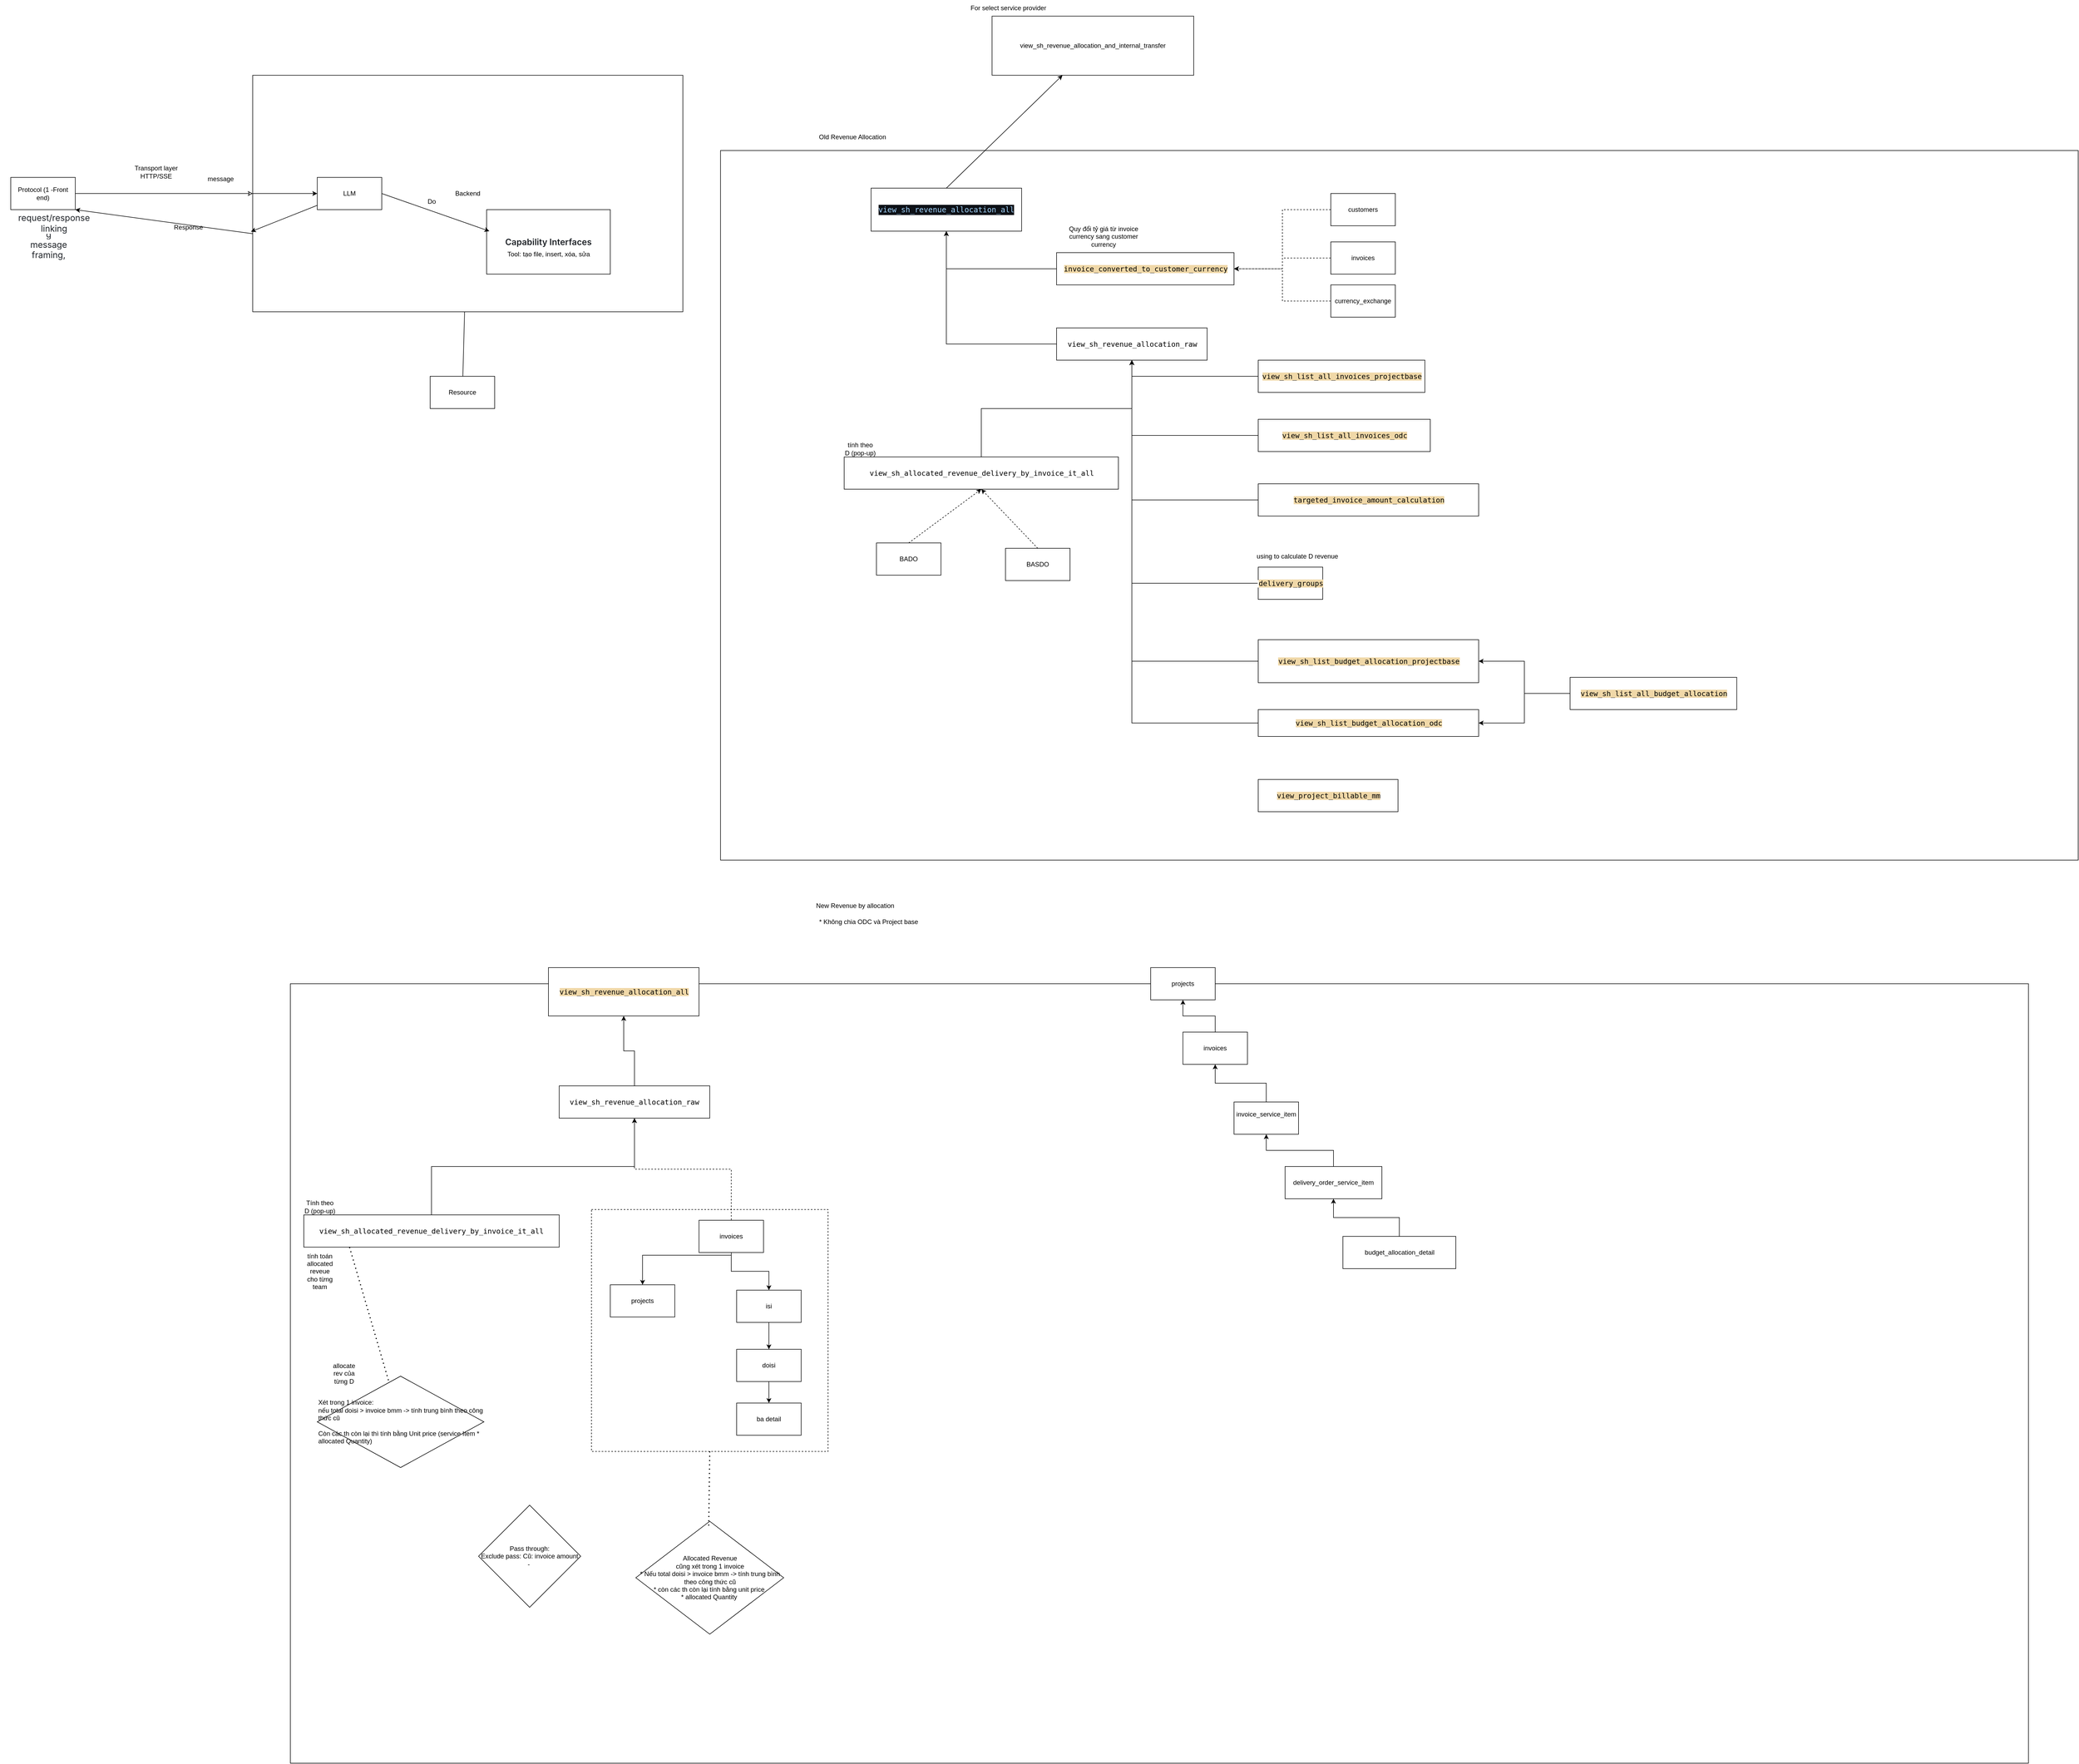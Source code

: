 <mxfile version="26.1.1">
  <diagram name="Page-1" id="I4NRFMBkqHI4F45EO0Cm">
    <mxGraphModel dx="3062" dy="793" grid="1" gridSize="10" guides="1" tooltips="1" connect="1" arrows="1" fold="1" page="1" pageScale="1" pageWidth="850" pageHeight="1100" math="0" shadow="0">
      <root>
        <mxCell id="0" />
        <mxCell id="1" parent="0" />
        <mxCell id="wd6Gwvujd7qIWSVysLDp-3" value="Backend" style="rounded=0;whiteSpace=wrap;html=1;" vertex="1" parent="1">
          <mxGeometry x="-1070" y="240" width="800" height="440" as="geometry" />
        </mxCell>
        <mxCell id="wd6Gwvujd7qIWSVysLDp-8" value="&lt;strong style=&quot;box-sizing: border-box; font-weight: var(--base-text-weight-semibold, 600); color: rgb(31, 35, 40); font-family: -apple-system, BlinkMacSystemFont, &amp;quot;Segoe UI&amp;quot;, &amp;quot;Noto Sans&amp;quot;, Helvetica, Arial, sans-serif, &amp;quot;Apple Color Emoji&amp;quot;, &amp;quot;Segoe UI Emoji&amp;quot;; font-size: 16px; font-style: normal; font-variant-ligatures: normal; font-variant-caps: normal; letter-spacing: normal; orphans: 2; text-align: left; text-indent: 0px; text-transform: none; widows: 2; word-spacing: 0px; -webkit-text-stroke-width: 0px; white-space: normal; background-color: rgb(255, 255, 255); text-decoration-thickness: initial; text-decoration-style: initial; text-decoration-color: initial;&quot;&gt;Capability Interfaces&lt;/strong&gt;" style="rounded=0;whiteSpace=wrap;html=1;" vertex="1" parent="1">
          <mxGeometry x="-635" y="490" width="230" height="120" as="geometry" />
        </mxCell>
        <mxCell id="5RvJ00vYP2rqRDzXkOa7-46" value="" style="rounded=0;whiteSpace=wrap;html=1;" parent="1" vertex="1">
          <mxGeometry x="-1000" y="1930" width="3232.5" height="1450" as="geometry" />
        </mxCell>
        <mxCell id="5RvJ00vYP2rqRDzXkOa7-91" value="" style="rounded=0;whiteSpace=wrap;html=1;dashed=1;" parent="1" vertex="1">
          <mxGeometry x="-440" y="2350" width="440" height="450" as="geometry" />
        </mxCell>
        <mxCell id="5RvJ00vYP2rqRDzXkOa7-1" value="" style="rounded=0;whiteSpace=wrap;html=1;" parent="1" vertex="1">
          <mxGeometry x="-200" y="380" width="2525" height="1320" as="geometry" />
        </mxCell>
        <mxCell id="5RvJ00vYP2rqRDzXkOa7-2" value="Old Revenue Allocation" style="text;html=1;align=center;verticalAlign=middle;resizable=0;points=[];autosize=1;strokeColor=none;fillColor=none;" parent="1" vertex="1">
          <mxGeometry x="-30" y="340" width="150" height="30" as="geometry" />
        </mxCell>
        <mxCell id="5RvJ00vYP2rqRDzXkOa7-3" value="&lt;div style=&quot;color: rgb(230, 237, 243); background-color: rgb(13, 17, 23); font-family: &amp;quot;Droid Sans Mono&amp;quot;, &amp;quot;monospace&amp;quot;, monospace; font-size: 14px; line-height: 19px; white-space: pre;&quot;&gt;&lt;span style=&quot;color: #a5d6ff;&quot;&gt;view_sh_revenue_allocation_all&lt;/span&gt;&lt;/div&gt;" style="rounded=0;whiteSpace=wrap;html=1;" parent="1" vertex="1">
          <mxGeometry x="80" y="450" width="280" height="80" as="geometry" />
        </mxCell>
        <mxCell id="5RvJ00vYP2rqRDzXkOa7-5" style="edgeStyle=orthogonalEdgeStyle;rounded=0;orthogonalLoop=1;jettySize=auto;html=1;entryX=0.5;entryY=1;entryDx=0;entryDy=0;" parent="1" source="5RvJ00vYP2rqRDzXkOa7-4" target="5RvJ00vYP2rqRDzXkOa7-3" edge="1">
          <mxGeometry relative="1" as="geometry" />
        </mxCell>
        <mxCell id="5RvJ00vYP2rqRDzXkOa7-4" value="&lt;span style=&quot;background-color:#ffffff;padding:0px 0px 0px 2px;&quot;&gt;&lt;span style=&quot;font-family: Monospace; font-size: 10pt; white-space: pre;&quot;&gt;&lt;span style=&quot;background-color: rgb(240, 216, 168);&quot;&gt;invoice_converted_to_customer_currency&lt;/span&gt;&lt;/span&gt;&lt;/span&gt;" style="rounded=0;whiteSpace=wrap;html=1;" parent="1" vertex="1">
          <mxGeometry x="425" y="570" width="330" height="60" as="geometry" />
        </mxCell>
        <mxCell id="5RvJ00vYP2rqRDzXkOa7-7" style="edgeStyle=orthogonalEdgeStyle;rounded=0;orthogonalLoop=1;jettySize=auto;html=1;entryX=0.5;entryY=1;entryDx=0;entryDy=0;" parent="1" source="5RvJ00vYP2rqRDzXkOa7-6" target="5RvJ00vYP2rqRDzXkOa7-3" edge="1">
          <mxGeometry relative="1" as="geometry">
            <mxPoint x="220" y="540" as="targetPoint" />
          </mxGeometry>
        </mxCell>
        <mxCell id="5RvJ00vYP2rqRDzXkOa7-6" value="&lt;span style=&quot;background-color:#ffffff;padding:0px 0px 0px 2px;&quot;&gt;&lt;span style=&quot;font-family: Monospace; font-size: 10pt; white-space: pre;&quot;&gt;view_sh_revenue_allocation_raw&lt;/span&gt;&lt;/span&gt;" style="rounded=0;whiteSpace=wrap;html=1;" parent="1" vertex="1">
          <mxGeometry x="425" y="710" width="280" height="60" as="geometry" />
        </mxCell>
        <mxCell id="5RvJ00vYP2rqRDzXkOa7-9" value="" style="edgeStyle=orthogonalEdgeStyle;rounded=0;orthogonalLoop=1;jettySize=auto;html=1;" parent="1" source="5RvJ00vYP2rqRDzXkOa7-8" target="5RvJ00vYP2rqRDzXkOa7-6" edge="1">
          <mxGeometry relative="1" as="geometry" />
        </mxCell>
        <mxCell id="5RvJ00vYP2rqRDzXkOa7-8" value="&lt;span style=&quot;background-color:#ffffff;padding:0px 0px 0px 2px;&quot;&gt;&lt;span style=&quot;font-family: Monospace; font-size: 10pt; white-space: pre;&quot;&gt;&lt;span style=&quot;background-color: rgb(240, 216, 168);&quot;&gt;view_sh_list_all_invoices_odc&lt;/span&gt;&lt;/span&gt;&lt;/span&gt;" style="rounded=0;whiteSpace=wrap;html=1;" parent="1" vertex="1">
          <mxGeometry x="800" y="880" width="320" height="60" as="geometry" />
        </mxCell>
        <mxCell id="5RvJ00vYP2rqRDzXkOa7-12" style="edgeStyle=orthogonalEdgeStyle;rounded=0;orthogonalLoop=1;jettySize=auto;html=1;entryX=0.5;entryY=1;entryDx=0;entryDy=0;" parent="1" source="5RvJ00vYP2rqRDzXkOa7-10" target="5RvJ00vYP2rqRDzXkOa7-6" edge="1">
          <mxGeometry relative="1" as="geometry" />
        </mxCell>
        <mxCell id="5RvJ00vYP2rqRDzXkOa7-10" value="&lt;span style=&quot;background-color:#ffffff;padding:0px 0px 0px 2px;&quot;&gt;&lt;span style=&quot;font-family: Monospace; font-size: 10pt; white-space: pre;&quot;&gt;&lt;span style=&quot;background-color: rgb(240, 216, 168);&quot;&gt;view_sh_list_all_invoices_projectbase&lt;/span&gt;&lt;/span&gt;&lt;/span&gt;" style="rounded=0;whiteSpace=wrap;html=1;" parent="1" vertex="1">
          <mxGeometry x="800" y="770" width="310" height="60" as="geometry" />
        </mxCell>
        <mxCell id="5RvJ00vYP2rqRDzXkOa7-21" style="edgeStyle=orthogonalEdgeStyle;rounded=0;orthogonalLoop=1;jettySize=auto;html=1;" parent="1" source="5RvJ00vYP2rqRDzXkOa7-13" target="5RvJ00vYP2rqRDzXkOa7-6" edge="1">
          <mxGeometry relative="1" as="geometry" />
        </mxCell>
        <mxCell id="5RvJ00vYP2rqRDzXkOa7-13" value="&lt;span style=&quot;background-color:#ffffff;padding:0px 0px 0px 2px;&quot;&gt;&lt;span style=&quot;font-family: Monospace; font-size: 10pt; white-space: pre;&quot;&gt;&lt;span style=&quot;background-color: rgb(240, 216, 168);&quot;&gt;targeted_invoice_amount_calculation&lt;/span&gt;&lt;/span&gt;&lt;/span&gt;" style="rounded=0;whiteSpace=wrap;html=1;" parent="1" vertex="1">
          <mxGeometry x="800" y="1000" width="410" height="60" as="geometry" />
        </mxCell>
        <mxCell id="5RvJ00vYP2rqRDzXkOa7-22" style="edgeStyle=orthogonalEdgeStyle;rounded=0;orthogonalLoop=1;jettySize=auto;html=1;entryX=0.5;entryY=1;entryDx=0;entryDy=0;" parent="1" source="5RvJ00vYP2rqRDzXkOa7-16" target="5RvJ00vYP2rqRDzXkOa7-6" edge="1">
          <mxGeometry relative="1" as="geometry" />
        </mxCell>
        <mxCell id="5RvJ00vYP2rqRDzXkOa7-16" value="&lt;span style=&quot;background-color:#ffffff;padding:0px 0px 0px 2px;&quot;&gt;&lt;span style=&quot;font-family: Monospace; font-size: 10pt; white-space: pre;&quot;&gt;&lt;span style=&quot;background-color: rgb(240, 216, 168);&quot;&gt;delivery_groups&lt;/span&gt;&lt;/span&gt;&lt;/span&gt;" style="rounded=0;whiteSpace=wrap;html=1;" parent="1" vertex="1">
          <mxGeometry x="800" y="1155" width="120" height="60" as="geometry" />
        </mxCell>
        <mxCell id="5RvJ00vYP2rqRDzXkOa7-19" value="using to calculate D revenue" style="text;html=1;align=center;verticalAlign=middle;whiteSpace=wrap;rounded=0;" parent="1" vertex="1">
          <mxGeometry x="787.5" y="1120" width="170" height="30" as="geometry" />
        </mxCell>
        <mxCell id="5RvJ00vYP2rqRDzXkOa7-23" value="New Revenue by allocation" style="text;html=1;align=center;verticalAlign=middle;resizable=0;points=[];autosize=1;strokeColor=none;fillColor=none;" parent="1" vertex="1">
          <mxGeometry x="-35" y="1770" width="170" height="30" as="geometry" />
        </mxCell>
        <mxCell id="5RvJ00vYP2rqRDzXkOa7-25" value="* Không chia ODC và Project base" style="text;html=1;align=center;verticalAlign=middle;resizable=0;points=[];autosize=1;strokeColor=none;fillColor=none;" parent="1" vertex="1">
          <mxGeometry x="-30" y="1800" width="210" height="30" as="geometry" />
        </mxCell>
        <mxCell id="5RvJ00vYP2rqRDzXkOa7-37" style="edgeStyle=orthogonalEdgeStyle;rounded=0;orthogonalLoop=1;jettySize=auto;html=1;entryX=0.5;entryY=1;entryDx=0;entryDy=0;" parent="1" source="5RvJ00vYP2rqRDzXkOa7-27" target="5RvJ00vYP2rqRDzXkOa7-6" edge="1">
          <mxGeometry relative="1" as="geometry" />
        </mxCell>
        <mxCell id="5RvJ00vYP2rqRDzXkOa7-27" value="&lt;span style=&quot;background-color:#ffffff;padding:0px 0px 0px 2px;&quot;&gt;&lt;span style=&quot;font-family: Monospace; font-size: 10pt; white-space: pre;&quot;&gt;&lt;span style=&quot;background-color: rgb(240, 216, 168);&quot;&gt;view_sh_list_budget_allocation_projectbase&lt;/span&gt;&lt;/span&gt;&lt;/span&gt;" style="rounded=0;whiteSpace=wrap;html=1;" parent="1" vertex="1">
          <mxGeometry x="800" y="1290" width="410" height="80" as="geometry" />
        </mxCell>
        <mxCell id="5RvJ00vYP2rqRDzXkOa7-38" style="edgeStyle=orthogonalEdgeStyle;rounded=0;orthogonalLoop=1;jettySize=auto;html=1;entryX=0.5;entryY=1;entryDx=0;entryDy=0;" parent="1" source="5RvJ00vYP2rqRDzXkOa7-28" target="5RvJ00vYP2rqRDzXkOa7-6" edge="1">
          <mxGeometry relative="1" as="geometry" />
        </mxCell>
        <mxCell id="5RvJ00vYP2rqRDzXkOa7-28" value="&lt;span style=&quot;background-color:#ffffff;padding:0px 0px 0px 2px;&quot;&gt;&lt;span style=&quot;color:#000000;background-color:#ffffff;font-family:&amp;quot;Monospace&amp;quot;;font-size:10pt;white-space:pre;&quot;&gt;&lt;span style=&quot;color:#000000;background-color:#f0d8a8;&quot;&gt;view_sh_list_budget_allocation_odc&lt;/span&gt;&lt;/span&gt;&lt;/span&gt;" style="rounded=0;whiteSpace=wrap;html=1;" parent="1" vertex="1">
          <mxGeometry x="800" y="1420" width="410" height="50" as="geometry" />
        </mxCell>
        <mxCell id="5RvJ00vYP2rqRDzXkOa7-32" value="&lt;span style=&quot;background-color:#ffffff;padding:0px 0px 0px 2px;&quot;&gt;&lt;span style=&quot;font-family: Monospace; font-size: 10pt; white-space: pre;&quot;&gt;&lt;span style=&quot;background-color: rgb(240, 216, 168);&quot;&gt;view_project_billable_mm&lt;/span&gt;&lt;/span&gt;&lt;/span&gt;" style="rounded=0;whiteSpace=wrap;html=1;" parent="1" vertex="1">
          <mxGeometry x="800" y="1550" width="260" height="60" as="geometry" />
        </mxCell>
        <mxCell id="5RvJ00vYP2rqRDzXkOa7-35" style="edgeStyle=orthogonalEdgeStyle;rounded=0;orthogonalLoop=1;jettySize=auto;html=1;entryX=1;entryY=0.5;entryDx=0;entryDy=0;" parent="1" source="5RvJ00vYP2rqRDzXkOa7-34" target="5RvJ00vYP2rqRDzXkOa7-27" edge="1">
          <mxGeometry relative="1" as="geometry" />
        </mxCell>
        <mxCell id="5RvJ00vYP2rqRDzXkOa7-36" style="edgeStyle=orthogonalEdgeStyle;rounded=0;orthogonalLoop=1;jettySize=auto;html=1;" parent="1" source="5RvJ00vYP2rqRDzXkOa7-34" target="5RvJ00vYP2rqRDzXkOa7-28" edge="1">
          <mxGeometry relative="1" as="geometry" />
        </mxCell>
        <mxCell id="5RvJ00vYP2rqRDzXkOa7-34" value="&lt;span style=&quot;background-color:#ffffff;padding:0px 0px 0px 2px;&quot;&gt;&lt;span style=&quot;font-family: Monospace; font-size: 10pt; white-space: pre;&quot;&gt;&lt;span style=&quot;background-color: rgb(240, 216, 168);&quot;&gt;view_sh_list_all_budget_allocation&lt;/span&gt;&lt;/span&gt;&lt;/span&gt;" style="rounded=0;whiteSpace=wrap;html=1;" parent="1" vertex="1">
          <mxGeometry x="1380" y="1360" width="310" height="60" as="geometry" />
        </mxCell>
        <mxCell id="5RvJ00vYP2rqRDzXkOa7-40" style="edgeStyle=orthogonalEdgeStyle;rounded=0;orthogonalLoop=1;jettySize=auto;html=1;entryX=0.5;entryY=1;entryDx=0;entryDy=0;" parent="1" source="5RvJ00vYP2rqRDzXkOa7-39" target="5RvJ00vYP2rqRDzXkOa7-6" edge="1">
          <mxGeometry relative="1" as="geometry" />
        </mxCell>
        <mxCell id="5RvJ00vYP2rqRDzXkOa7-39" value="&lt;span style=&quot;background-color:#ffffff;padding:0px 0px 0px 2px;&quot;&gt;&lt;span style=&quot;color:#000000;background-color:#ffffff;font-family:&amp;quot;Monospace&amp;quot;;font-size:10pt;white-space:pre;&quot;&gt;&lt;span style=&quot;color:#000000;&quot;&gt;view_sh_allocated_revenue_delivery_by_invoice_it_all&lt;/span&gt;&lt;/span&gt;&lt;/span&gt;" style="rounded=0;whiteSpace=wrap;html=1;" parent="1" vertex="1">
          <mxGeometry x="30" y="950" width="510" height="60" as="geometry" />
        </mxCell>
        <mxCell id="5RvJ00vYP2rqRDzXkOa7-41" value="" style="endArrow=classic;dashed=1;html=1;rounded=0;entryX=0.5;entryY=1;entryDx=0;entryDy=0;exitX=0.5;exitY=0;exitDx=0;exitDy=0;endFill=1;" parent="1" source="5RvJ00vYP2rqRDzXkOa7-42" target="5RvJ00vYP2rqRDzXkOa7-39" edge="1">
          <mxGeometry width="50" height="50" relative="1" as="geometry">
            <mxPoint x="200" y="1040" as="sourcePoint" />
            <mxPoint x="250" y="990" as="targetPoint" />
          </mxGeometry>
        </mxCell>
        <mxCell id="5RvJ00vYP2rqRDzXkOa7-42" value="BADO" style="rounded=0;whiteSpace=wrap;html=1;" parent="1" vertex="1">
          <mxGeometry x="90" y="1110" width="120" height="60" as="geometry" />
        </mxCell>
        <mxCell id="5RvJ00vYP2rqRDzXkOa7-43" value="BASDO" style="rounded=0;whiteSpace=wrap;html=1;" parent="1" vertex="1">
          <mxGeometry x="330" y="1120" width="120" height="60" as="geometry" />
        </mxCell>
        <mxCell id="5RvJ00vYP2rqRDzXkOa7-44" value="" style="endArrow=classic;dashed=1;html=1;rounded=0;entryX=0.5;entryY=1;entryDx=0;entryDy=0;exitX=0.5;exitY=0;exitDx=0;exitDy=0;startArrow=none;startFill=0;endFill=1;" parent="1" source="5RvJ00vYP2rqRDzXkOa7-43" target="5RvJ00vYP2rqRDzXkOa7-39" edge="1">
          <mxGeometry width="50" height="50" relative="1" as="geometry">
            <mxPoint x="200" y="1040" as="sourcePoint" />
            <mxPoint x="250" y="990" as="targetPoint" />
          </mxGeometry>
        </mxCell>
        <mxCell id="5RvJ00vYP2rqRDzXkOa7-45" value="Quy đổi tỷ giá từ invoice currency sang customer currency" style="text;html=1;align=center;verticalAlign=middle;whiteSpace=wrap;rounded=0;" parent="1" vertex="1">
          <mxGeometry x="425" y="510" width="175" height="60" as="geometry" />
        </mxCell>
        <mxCell id="5RvJ00vYP2rqRDzXkOa7-49" value="&lt;span style=&quot;background-color:#ffffff;padding:0px 0px 0px 2px;&quot;&gt;&lt;span style=&quot;font-family: Monospace; font-size: 10pt; white-space: pre;&quot;&gt;&lt;span style=&quot;background-color: rgb(240, 216, 168);&quot;&gt;view_sh_revenue_allocation_all&lt;/span&gt;&lt;/span&gt;&lt;/span&gt;" style="rounded=0;whiteSpace=wrap;html=1;" parent="1" vertex="1">
          <mxGeometry x="-520" y="1900" width="280" height="90" as="geometry" />
        </mxCell>
        <mxCell id="5RvJ00vYP2rqRDzXkOa7-60" style="edgeStyle=orthogonalEdgeStyle;rounded=0;orthogonalLoop=1;jettySize=auto;html=1;" parent="1" source="5RvJ00vYP2rqRDzXkOa7-50" target="5RvJ00vYP2rqRDzXkOa7-51" edge="1">
          <mxGeometry relative="1" as="geometry" />
        </mxCell>
        <mxCell id="5RvJ00vYP2rqRDzXkOa7-50" value="invoices" style="rounded=0;whiteSpace=wrap;html=1;" parent="1" vertex="1">
          <mxGeometry x="660" y="2020" width="120" height="60" as="geometry" />
        </mxCell>
        <mxCell id="5RvJ00vYP2rqRDzXkOa7-51" value="projects" style="rounded=0;whiteSpace=wrap;html=1;" parent="1" vertex="1">
          <mxGeometry x="600" y="1900" width="120" height="60" as="geometry" />
        </mxCell>
        <mxCell id="5RvJ00vYP2rqRDzXkOa7-56" style="edgeStyle=orthogonalEdgeStyle;rounded=0;orthogonalLoop=1;jettySize=auto;html=1;entryX=1;entryY=0.5;entryDx=0;entryDy=0;dashed=1;" parent="1" source="5RvJ00vYP2rqRDzXkOa7-53" target="5RvJ00vYP2rqRDzXkOa7-4" edge="1">
          <mxGeometry relative="1" as="geometry" />
        </mxCell>
        <mxCell id="5RvJ00vYP2rqRDzXkOa7-53" value="customers" style="rounded=0;whiteSpace=wrap;html=1;" parent="1" vertex="1">
          <mxGeometry x="935" y="460" width="120" height="60" as="geometry" />
        </mxCell>
        <mxCell id="5RvJ00vYP2rqRDzXkOa7-57" style="edgeStyle=orthogonalEdgeStyle;rounded=0;orthogonalLoop=1;jettySize=auto;html=1;entryX=1;entryY=0.5;entryDx=0;entryDy=0;dashed=1;" parent="1" source="5RvJ00vYP2rqRDzXkOa7-54" target="5RvJ00vYP2rqRDzXkOa7-4" edge="1">
          <mxGeometry relative="1" as="geometry" />
        </mxCell>
        <mxCell id="5RvJ00vYP2rqRDzXkOa7-54" value="invoices" style="rounded=0;whiteSpace=wrap;html=1;" parent="1" vertex="1">
          <mxGeometry x="935" y="550" width="120" height="60" as="geometry" />
        </mxCell>
        <mxCell id="5RvJ00vYP2rqRDzXkOa7-59" style="edgeStyle=orthogonalEdgeStyle;rounded=0;orthogonalLoop=1;jettySize=auto;html=1;entryX=1;entryY=0.5;entryDx=0;entryDy=0;dashed=1;" parent="1" source="5RvJ00vYP2rqRDzXkOa7-55" target="5RvJ00vYP2rqRDzXkOa7-4" edge="1">
          <mxGeometry relative="1" as="geometry" />
        </mxCell>
        <mxCell id="5RvJ00vYP2rqRDzXkOa7-55" value="currency_exchange" style="rounded=0;whiteSpace=wrap;html=1;" parent="1" vertex="1">
          <mxGeometry x="935" y="630" width="120" height="60" as="geometry" />
        </mxCell>
        <mxCell id="5RvJ00vYP2rqRDzXkOa7-62" style="edgeStyle=orthogonalEdgeStyle;rounded=0;orthogonalLoop=1;jettySize=auto;html=1;entryX=0.5;entryY=1;entryDx=0;entryDy=0;" parent="1" source="5RvJ00vYP2rqRDzXkOa7-61" target="5RvJ00vYP2rqRDzXkOa7-50" edge="1">
          <mxGeometry relative="1" as="geometry" />
        </mxCell>
        <mxCell id="5RvJ00vYP2rqRDzXkOa7-61" value="invoice_service_item&lt;div&gt;&lt;br&gt;&lt;/div&gt;" style="rounded=0;whiteSpace=wrap;html=1;" parent="1" vertex="1">
          <mxGeometry x="755" y="2150" width="120" height="60" as="geometry" />
        </mxCell>
        <mxCell id="5RvJ00vYP2rqRDzXkOa7-64" style="edgeStyle=orthogonalEdgeStyle;rounded=0;orthogonalLoop=1;jettySize=auto;html=1;entryX=0.5;entryY=1;entryDx=0;entryDy=0;" parent="1" source="5RvJ00vYP2rqRDzXkOa7-63" target="5RvJ00vYP2rqRDzXkOa7-61" edge="1">
          <mxGeometry relative="1" as="geometry" />
        </mxCell>
        <mxCell id="5RvJ00vYP2rqRDzXkOa7-63" value="delivery_order_service_item" style="rounded=0;whiteSpace=wrap;html=1;" parent="1" vertex="1">
          <mxGeometry x="850" y="2270" width="180" height="60" as="geometry" />
        </mxCell>
        <mxCell id="5RvJ00vYP2rqRDzXkOa7-66" style="edgeStyle=orthogonalEdgeStyle;rounded=0;orthogonalLoop=1;jettySize=auto;html=1;entryX=0.5;entryY=1;entryDx=0;entryDy=0;" parent="1" source="5RvJ00vYP2rqRDzXkOa7-65" target="5RvJ00vYP2rqRDzXkOa7-63" edge="1">
          <mxGeometry relative="1" as="geometry" />
        </mxCell>
        <mxCell id="5RvJ00vYP2rqRDzXkOa7-65" value="budget_allocation_detail" style="rounded=0;whiteSpace=wrap;html=1;" parent="1" vertex="1">
          <mxGeometry x="957.5" y="2400" width="210" height="60" as="geometry" />
        </mxCell>
        <mxCell id="5RvJ00vYP2rqRDzXkOa7-68" style="edgeStyle=orthogonalEdgeStyle;rounded=0;orthogonalLoop=1;jettySize=auto;html=1;" parent="1" source="5RvJ00vYP2rqRDzXkOa7-67" target="5RvJ00vYP2rqRDzXkOa7-71" edge="1">
          <mxGeometry relative="1" as="geometry" />
        </mxCell>
        <mxCell id="5RvJ00vYP2rqRDzXkOa7-67" value="&lt;span style=&quot;font-family: monospace; font-size: 13.333px; white-space: pre; background-color: rgb(255, 255, 255);&quot;&gt;view_sh_allocated_revenue_delivery_by_invoice_it_all&lt;/span&gt;" style="rounded=0;whiteSpace=wrap;html=1;" parent="1" vertex="1">
          <mxGeometry x="-975" y="2360" width="475" height="60" as="geometry" />
        </mxCell>
        <mxCell id="5RvJ00vYP2rqRDzXkOa7-73" style="edgeStyle=orthogonalEdgeStyle;rounded=0;orthogonalLoop=1;jettySize=auto;html=1;entryX=0.5;entryY=1;entryDx=0;entryDy=0;" parent="1" source="5RvJ00vYP2rqRDzXkOa7-71" target="5RvJ00vYP2rqRDzXkOa7-49" edge="1">
          <mxGeometry relative="1" as="geometry" />
        </mxCell>
        <mxCell id="5RvJ00vYP2rqRDzXkOa7-82" style="edgeStyle=orthogonalEdgeStyle;rounded=0;orthogonalLoop=1;jettySize=auto;html=1;entryX=0.5;entryY=0;entryDx=0;entryDy=0;dashed=1;endArrow=none;endFill=1;startFill=1;startArrow=classic;" parent="1" source="5RvJ00vYP2rqRDzXkOa7-71" target="5RvJ00vYP2rqRDzXkOa7-78" edge="1">
          <mxGeometry relative="1" as="geometry" />
        </mxCell>
        <mxCell id="5RvJ00vYP2rqRDzXkOa7-71" value="&lt;span style=&quot;font-family: monospace; font-size: 13.333px; white-space: pre; background-color: rgb(255, 255, 255);&quot;&gt;view_sh_revenue_allocation_raw&lt;/span&gt;" style="rounded=0;whiteSpace=wrap;html=1;" parent="1" vertex="1">
          <mxGeometry x="-500" y="2120" width="280" height="60" as="geometry" />
        </mxCell>
        <mxCell id="5RvJ00vYP2rqRDzXkOa7-74" value="Tính theo D (pop-up)" style="text;html=1;align=center;verticalAlign=middle;whiteSpace=wrap;rounded=0;" parent="1" vertex="1">
          <mxGeometry x="-975" y="2330" width="60" height="30" as="geometry" />
        </mxCell>
        <mxCell id="5RvJ00vYP2rqRDzXkOa7-75" value="tính theo D (pop-up)" style="text;html=1;align=center;verticalAlign=middle;whiteSpace=wrap;rounded=0;" parent="1" vertex="1">
          <mxGeometry x="30" y="920" width="60" height="30" as="geometry" />
        </mxCell>
        <mxCell id="5RvJ00vYP2rqRDzXkOa7-81" value="" style="edgeStyle=orthogonalEdgeStyle;rounded=0;orthogonalLoop=1;jettySize=auto;html=1;" parent="1" source="5RvJ00vYP2rqRDzXkOa7-78" target="5RvJ00vYP2rqRDzXkOa7-79" edge="1">
          <mxGeometry relative="1" as="geometry">
            <Array as="points">
              <mxPoint x="-290" y="2435" />
              <mxPoint x="-280" y="2435" />
            </Array>
          </mxGeometry>
        </mxCell>
        <mxCell id="5RvJ00vYP2rqRDzXkOa7-84" style="edgeStyle=orthogonalEdgeStyle;rounded=0;orthogonalLoop=1;jettySize=auto;html=1;" parent="1" source="5RvJ00vYP2rqRDzXkOa7-78" target="5RvJ00vYP2rqRDzXkOa7-83" edge="1">
          <mxGeometry relative="1" as="geometry" />
        </mxCell>
        <mxCell id="5RvJ00vYP2rqRDzXkOa7-78" value="invoices" style="rounded=0;whiteSpace=wrap;html=1;" parent="1" vertex="1">
          <mxGeometry x="-240" y="2370" width="120" height="60" as="geometry" />
        </mxCell>
        <mxCell id="5RvJ00vYP2rqRDzXkOa7-79" value="projects" style="rounded=0;whiteSpace=wrap;html=1;" parent="1" vertex="1">
          <mxGeometry x="-405" y="2490" width="120" height="60" as="geometry" />
        </mxCell>
        <mxCell id="5RvJ00vYP2rqRDzXkOa7-86" style="edgeStyle=orthogonalEdgeStyle;rounded=0;orthogonalLoop=1;jettySize=auto;html=1;entryX=0.5;entryY=0;entryDx=0;entryDy=0;" parent="1" source="5RvJ00vYP2rqRDzXkOa7-83" target="5RvJ00vYP2rqRDzXkOa7-85" edge="1">
          <mxGeometry relative="1" as="geometry" />
        </mxCell>
        <mxCell id="5RvJ00vYP2rqRDzXkOa7-83" value="isi" style="rounded=0;whiteSpace=wrap;html=1;" parent="1" vertex="1">
          <mxGeometry x="-170" y="2500" width="120" height="60" as="geometry" />
        </mxCell>
        <mxCell id="5RvJ00vYP2rqRDzXkOa7-88" style="edgeStyle=orthogonalEdgeStyle;rounded=0;orthogonalLoop=1;jettySize=auto;html=1;" parent="1" source="5RvJ00vYP2rqRDzXkOa7-85" target="5RvJ00vYP2rqRDzXkOa7-87" edge="1">
          <mxGeometry relative="1" as="geometry" />
        </mxCell>
        <mxCell id="5RvJ00vYP2rqRDzXkOa7-85" value="doisi" style="rounded=0;whiteSpace=wrap;html=1;" parent="1" vertex="1">
          <mxGeometry x="-170" y="2610" width="120" height="60" as="geometry" />
        </mxCell>
        <mxCell id="5RvJ00vYP2rqRDzXkOa7-87" value="ba detail" style="rounded=0;whiteSpace=wrap;html=1;" parent="1" vertex="1">
          <mxGeometry x="-170" y="2710" width="120" height="60" as="geometry" />
        </mxCell>
        <mxCell id="5RvJ00vYP2rqRDzXkOa7-89" value="tính toán allocated reveue cho từng team" style="text;html=1;align=center;verticalAlign=middle;whiteSpace=wrap;rounded=0;" parent="1" vertex="1">
          <mxGeometry x="-975" y="2450" width="60" height="30" as="geometry" />
        </mxCell>
        <mxCell id="5RvJ00vYP2rqRDzXkOa7-93" value="" style="endArrow=none;dashed=1;html=1;dashPattern=1 3;strokeWidth=2;rounded=0;exitX=0.179;exitY=1;exitDx=0;exitDy=0;exitPerimeter=0;" parent="1" source="5RvJ00vYP2rqRDzXkOa7-67" target="5RvJ00vYP2rqRDzXkOa7-95" edge="1">
          <mxGeometry width="50" height="50" relative="1" as="geometry">
            <mxPoint x="-540" y="2500" as="sourcePoint" />
            <mxPoint x="-490" y="2450" as="targetPoint" />
          </mxGeometry>
        </mxCell>
        <mxCell id="5RvJ00vYP2rqRDzXkOa7-95" value="&lt;div&gt;Xét trong 1 invoice:&lt;/div&gt;nếu total doisi &amp;gt; invoice bmm -&amp;gt; tính trung bình theo công thức cũ&amp;nbsp;&lt;div&gt;&lt;br&gt;&lt;/div&gt;&lt;div&gt;Còn các th còn lại thì tính bằng Unit price (service Item * allocated Quantity)&lt;/div&gt;" style="rhombus;whiteSpace=wrap;html=1;align=left;" parent="1" vertex="1">
          <mxGeometry x="-950" y="2660" width="310" height="170" as="geometry" />
        </mxCell>
        <mxCell id="5RvJ00vYP2rqRDzXkOa7-97" value="allocate rev của từng D" style="text;html=1;align=center;verticalAlign=middle;whiteSpace=wrap;rounded=0;" parent="1" vertex="1">
          <mxGeometry x="-930" y="2640" width="60" height="30" as="geometry" />
        </mxCell>
        <mxCell id="5RvJ00vYP2rqRDzXkOa7-98" value="Allocated Revenue&lt;div&gt;cũng xét trong 1 invoice&lt;/div&gt;&lt;div&gt;* Nếu total doisi &amp;gt; invoice bmm -&amp;gt; tính trung bình theo công thức cũ&lt;/div&gt;&lt;div&gt;&lt;span style=&quot;background-color: transparent; color: light-dark(rgb(0, 0, 0), rgb(255, 255, 255));&quot;&gt;* còn các th còn lại tính bằng unit price&amp;nbsp;&lt;/span&gt;&lt;/div&gt;&lt;div&gt;&lt;span style=&quot;background-color: transparent; color: light-dark(rgb(0, 0, 0), rgb(255, 255, 255));&quot;&gt;* allocated Quantity&amp;nbsp;&lt;/span&gt;&lt;/div&gt;" style="rhombus;whiteSpace=wrap;html=1;" parent="1" vertex="1">
          <mxGeometry x="-357.5" y="2930" width="275" height="210" as="geometry" />
        </mxCell>
        <mxCell id="5RvJ00vYP2rqRDzXkOa7-99" value="" style="endArrow=none;dashed=1;html=1;dashPattern=1 3;strokeWidth=2;rounded=0;entryX=0.5;entryY=1;entryDx=0;entryDy=0;exitX=0.493;exitY=0.038;exitDx=0;exitDy=0;exitPerimeter=0;" parent="1" source="5RvJ00vYP2rqRDzXkOa7-98" target="5RvJ00vYP2rqRDzXkOa7-91" edge="1">
          <mxGeometry width="50" height="50" relative="1" as="geometry">
            <mxPoint x="-460" y="2740" as="sourcePoint" />
            <mxPoint x="-410" y="2690" as="targetPoint" />
          </mxGeometry>
        </mxCell>
        <mxCell id="5RvJ00vYP2rqRDzXkOa7-100" value="Pass through:&lt;div&gt;Exclude pass: Cũ: invoice amount -&amp;nbsp;&lt;/div&gt;" style="rhombus;whiteSpace=wrap;html=1;rotation=0;direction=south;" parent="1" vertex="1">
          <mxGeometry x="-650" y="2900" width="190" height="190" as="geometry" />
        </mxCell>
        <mxCell id="5RvJ00vYP2rqRDzXkOa7-101" value="" style="endArrow=classic;html=1;rounded=0;exitX=0.5;exitY=0;exitDx=0;exitDy=0;" parent="1" source="5RvJ00vYP2rqRDzXkOa7-3" target="5RvJ00vYP2rqRDzXkOa7-102" edge="1">
          <mxGeometry width="50" height="50" relative="1" as="geometry">
            <mxPoint x="500" y="340" as="sourcePoint" />
            <mxPoint x="340" y="190" as="targetPoint" />
          </mxGeometry>
        </mxCell>
        <mxCell id="5RvJ00vYP2rqRDzXkOa7-102" value="view_sh_revenue_allocation_and_internal_transfer" style="rounded=0;whiteSpace=wrap;html=1;" parent="1" vertex="1">
          <mxGeometry x="305" y="130" width="375" height="110" as="geometry" />
        </mxCell>
        <mxCell id="5RvJ00vYP2rqRDzXkOa7-103" value="For select service provider" style="text;html=1;align=center;verticalAlign=middle;resizable=0;points=[];autosize=1;strokeColor=none;fillColor=none;" parent="1" vertex="1">
          <mxGeometry x="255" y="100" width="160" height="30" as="geometry" />
        </mxCell>
        <mxCell id="wd6Gwvujd7qIWSVysLDp-1" value="Protocol (1 -Front end)" style="rounded=0;whiteSpace=wrap;html=1;" vertex="1" parent="1">
          <mxGeometry x="-1520" y="430" width="120" height="60" as="geometry" />
        </mxCell>
        <mxCell id="wd6Gwvujd7qIWSVysLDp-2" value="" style="endArrow=none;html=1;rounded=0;entryX=1;entryY=0.5;entryDx=0;entryDy=0;exitX=0;exitY=0.5;exitDx=0;exitDy=0;startArrow=classic;startFill=0;" edge="1" parent="1" source="wd6Gwvujd7qIWSVysLDp-3" target="wd6Gwvujd7qIWSVysLDp-1">
          <mxGeometry width="50" height="50" relative="1" as="geometry">
            <mxPoint x="-1180" y="480" as="sourcePoint" />
            <mxPoint x="-1180" y="340" as="targetPoint" />
          </mxGeometry>
        </mxCell>
        <mxCell id="wd6Gwvujd7qIWSVysLDp-4" value="Transport layer&lt;div&gt;HTTP/SSE&lt;/div&gt;" style="text;html=1;align=center;verticalAlign=middle;resizable=0;points=[];autosize=1;strokeColor=none;fillColor=none;" vertex="1" parent="1">
          <mxGeometry x="-1300" y="400" width="100" height="40" as="geometry" />
        </mxCell>
        <mxCell id="wd6Gwvujd7qIWSVysLDp-5" value="&lt;span style=&quot;color: rgb(31, 35, 40); font-family: -apple-system, BlinkMacSystemFont, &amp;quot;Segoe UI&amp;quot;, &amp;quot;Noto Sans&amp;quot;, Helvetica, Arial, sans-serif, &amp;quot;Apple Color Emoji&amp;quot;, &amp;quot;Segoe UI Emoji&amp;quot;; font-size: 16px; text-align: left; text-wrap: wrap; background-color: rgb(255, 255, 255);&quot;&gt;g message framing,&lt;/span&gt;" style="text;html=1;align=center;verticalAlign=middle;resizable=0;points=[];autosize=1;strokeColor=none;fillColor=none;" vertex="1" parent="1">
          <mxGeometry x="-1530" y="540" width="160" height="30" as="geometry" />
        </mxCell>
        <mxCell id="wd6Gwvujd7qIWSVysLDp-6" value="&lt;span style=&quot;color: rgb(31, 35, 40); font-family: -apple-system, BlinkMacSystemFont, &amp;quot;Segoe UI&amp;quot;, &amp;quot;Noto Sans&amp;quot;, Helvetica, Arial, sans-serif, &amp;quot;Apple Color Emoji&amp;quot;, &amp;quot;Segoe UI Emoji&amp;quot;; font-size: 16px; text-align: left; text-wrap: wrap; background-color: rgb(255, 255, 255);&quot;&gt;request/response linking&lt;/span&gt;" style="text;html=1;align=center;verticalAlign=middle;resizable=0;points=[];autosize=1;strokeColor=none;fillColor=none;" vertex="1" parent="1">
          <mxGeometry x="-1540" y="500" width="200" height="30" as="geometry" />
        </mxCell>
        <mxCell id="wd6Gwvujd7qIWSVysLDp-13" value="Tool: tạo file, insert, xóa, sửa&lt;div&gt;&lt;br&gt;&lt;/div&gt;" style="text;html=1;align=center;verticalAlign=middle;resizable=0;points=[];autosize=1;strokeColor=none;fillColor=none;" vertex="1" parent="1">
          <mxGeometry x="-610" y="560" width="180" height="40" as="geometry" />
        </mxCell>
        <mxCell id="wd6Gwvujd7qIWSVysLDp-15" value="" style="endArrow=classic;html=1;rounded=0;exitX=0;exitY=0.67;exitDx=0;exitDy=0;exitPerimeter=0;entryX=1;entryY=1;entryDx=0;entryDy=0;" edge="1" parent="1" source="wd6Gwvujd7qIWSVysLDp-3" target="wd6Gwvujd7qIWSVysLDp-1">
          <mxGeometry width="50" height="50" relative="1" as="geometry">
            <mxPoint x="-920" y="430" as="sourcePoint" />
            <mxPoint x="-870" y="380" as="targetPoint" />
          </mxGeometry>
        </mxCell>
        <mxCell id="wd6Gwvujd7qIWSVysLDp-16" value="LLM" style="rounded=0;whiteSpace=wrap;html=1;" vertex="1" parent="1">
          <mxGeometry x="-950" y="430" width="120" height="60" as="geometry" />
        </mxCell>
        <mxCell id="wd6Gwvujd7qIWSVysLDp-17" value="message" style="text;html=1;align=center;verticalAlign=middle;resizable=0;points=[];autosize=1;strokeColor=none;fillColor=none;" vertex="1" parent="1">
          <mxGeometry x="-1165" y="418" width="70" height="30" as="geometry" />
        </mxCell>
        <mxCell id="wd6Gwvujd7qIWSVysLDp-18" value="" style="endArrow=classic;html=1;rounded=0;exitX=0;exitY=0.5;exitDx=0;exitDy=0;entryX=0;entryY=0.5;entryDx=0;entryDy=0;" edge="1" parent="1" source="wd6Gwvujd7qIWSVysLDp-3" target="wd6Gwvujd7qIWSVysLDp-16">
          <mxGeometry width="50" height="50" relative="1" as="geometry">
            <mxPoint x="-920" y="430" as="sourcePoint" />
            <mxPoint x="-870" y="380" as="targetPoint" />
          </mxGeometry>
        </mxCell>
        <mxCell id="wd6Gwvujd7qIWSVysLDp-19" value="" style="endArrow=classic;html=1;rounded=0;entryX=0.022;entryY=0.333;entryDx=0;entryDy=0;entryPerimeter=0;exitX=1;exitY=0.5;exitDx=0;exitDy=0;" edge="1" parent="1" source="wd6Gwvujd7qIWSVysLDp-16" target="wd6Gwvujd7qIWSVysLDp-8">
          <mxGeometry width="50" height="50" relative="1" as="geometry">
            <mxPoint x="-920" y="430" as="sourcePoint" />
            <mxPoint x="-870" y="380" as="targetPoint" />
          </mxGeometry>
        </mxCell>
        <mxCell id="wd6Gwvujd7qIWSVysLDp-21" value="" style="endArrow=classic;html=1;rounded=0;exitX=0;exitY=0.867;exitDx=0;exitDy=0;exitPerimeter=0;entryX=-0.004;entryY=0.661;entryDx=0;entryDy=0;entryPerimeter=0;" edge="1" parent="1" source="wd6Gwvujd7qIWSVysLDp-16" target="wd6Gwvujd7qIWSVysLDp-3">
          <mxGeometry width="50" height="50" relative="1" as="geometry">
            <mxPoint x="-920" y="430" as="sourcePoint" />
            <mxPoint x="-1053" y="520" as="targetPoint" />
          </mxGeometry>
        </mxCell>
        <mxCell id="wd6Gwvujd7qIWSVysLDp-22" value="Response" style="text;html=1;align=center;verticalAlign=middle;resizable=0;points=[];autosize=1;strokeColor=none;fillColor=none;" vertex="1" parent="1">
          <mxGeometry x="-1230" y="508" width="80" height="30" as="geometry" />
        </mxCell>
        <mxCell id="wd6Gwvujd7qIWSVysLDp-24" value="Do" style="text;html=1;align=center;verticalAlign=middle;whiteSpace=wrap;rounded=0;" vertex="1" parent="1">
          <mxGeometry x="-767.5" y="460" width="60" height="30" as="geometry" />
        </mxCell>
        <mxCell id="wd6Gwvujd7qIWSVysLDp-25" value="Resource" style="rounded=0;whiteSpace=wrap;html=1;" vertex="1" parent="1">
          <mxGeometry x="-740" y="800" width="120" height="60" as="geometry" />
        </mxCell>
        <mxCell id="wd6Gwvujd7qIWSVysLDp-26" value="" style="endArrow=none;html=1;rounded=0;" edge="1" parent="1" source="wd6Gwvujd7qIWSVysLDp-25" target="wd6Gwvujd7qIWSVysLDp-3">
          <mxGeometry width="50" height="50" relative="1" as="geometry">
            <mxPoint x="-560" y="430" as="sourcePoint" />
            <mxPoint x="-510" y="380" as="targetPoint" />
          </mxGeometry>
        </mxCell>
      </root>
    </mxGraphModel>
  </diagram>
</mxfile>
